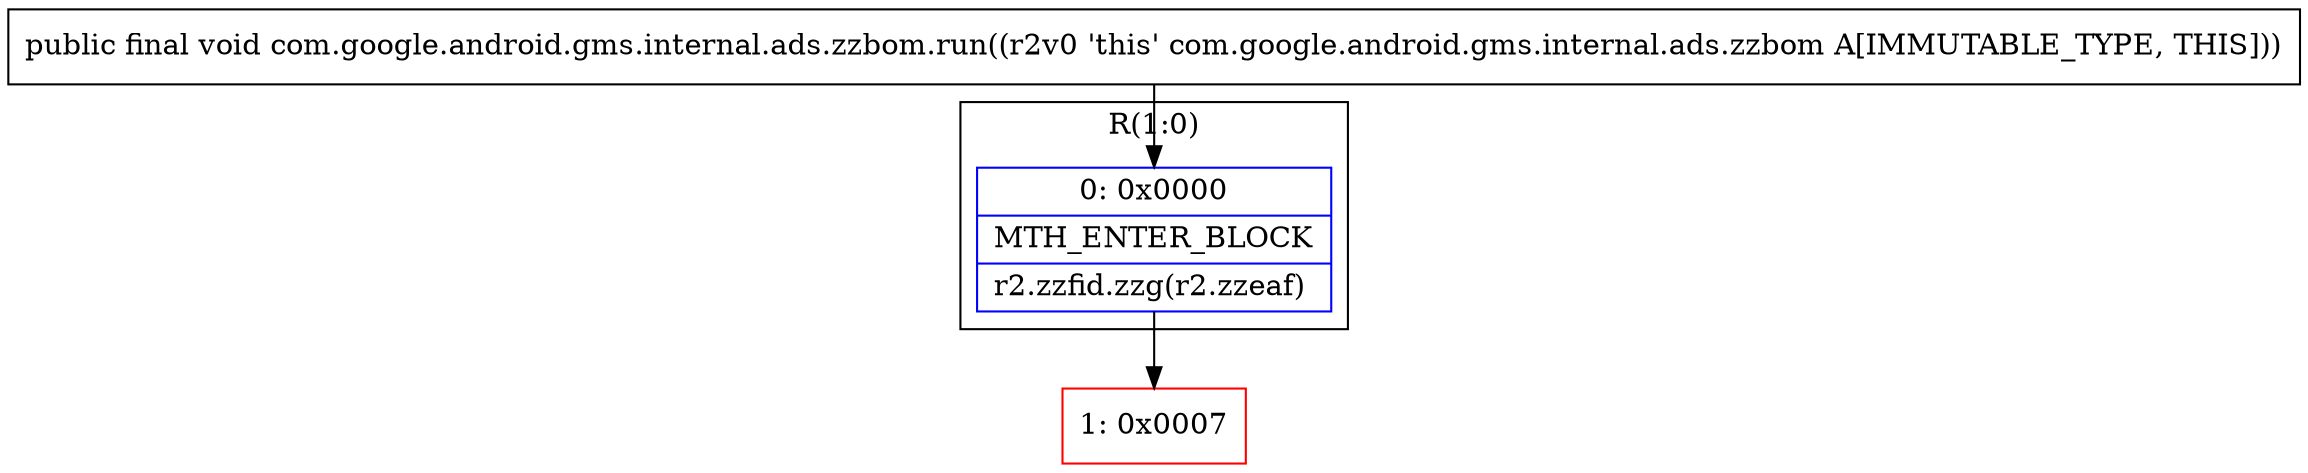 digraph "CFG forcom.google.android.gms.internal.ads.zzbom.run()V" {
subgraph cluster_Region_1251012390 {
label = "R(1:0)";
node [shape=record,color=blue];
Node_0 [shape=record,label="{0\:\ 0x0000|MTH_ENTER_BLOCK\l|r2.zzfid.zzg(r2.zzeaf)\l}"];
}
Node_1 [shape=record,color=red,label="{1\:\ 0x0007}"];
MethodNode[shape=record,label="{public final void com.google.android.gms.internal.ads.zzbom.run((r2v0 'this' com.google.android.gms.internal.ads.zzbom A[IMMUTABLE_TYPE, THIS])) }"];
MethodNode -> Node_0;
Node_0 -> Node_1;
}

